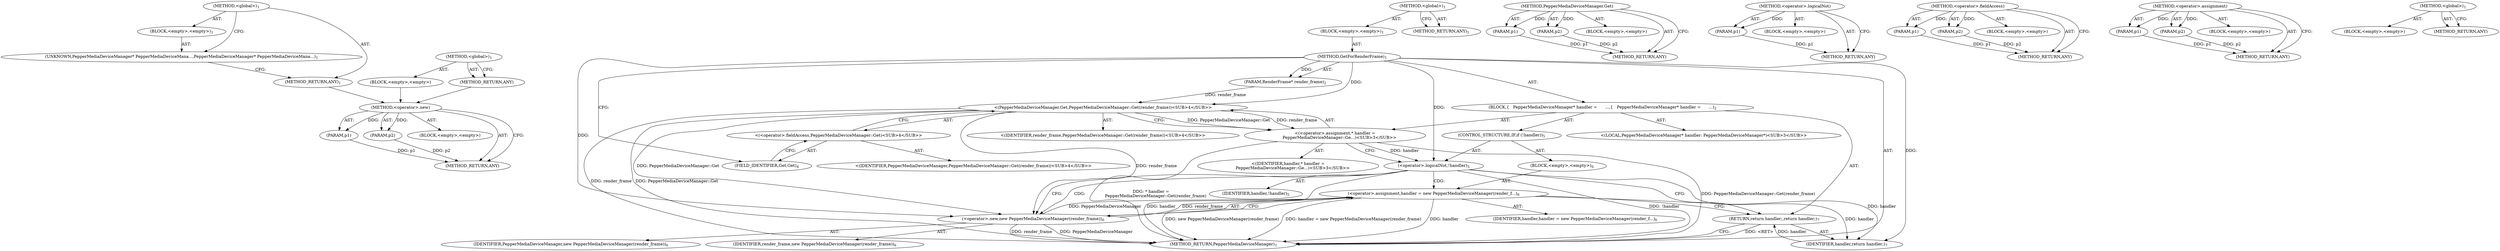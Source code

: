 digraph "&lt;global&gt;" {
vulnerable_70 [label=<(METHOD,&lt;operator&gt;.new)>];
vulnerable_71 [label=<(PARAM,p1)>];
vulnerable_72 [label=<(PARAM,p2)>];
vulnerable_73 [label=<(BLOCK,&lt;empty&gt;,&lt;empty&gt;)>];
vulnerable_74 [label=<(METHOD_RETURN,ANY)>];
vulnerable_6 [label=<(METHOD,&lt;global&gt;)<SUB>1</SUB>>];
vulnerable_7 [label=<(BLOCK,&lt;empty&gt;,&lt;empty&gt;)<SUB>1</SUB>>];
vulnerable_8 [label=<(METHOD,GetForRenderFrame)<SUB>1</SUB>>];
vulnerable_9 [label=<(PARAM,RenderFrame* render_frame)<SUB>2</SUB>>];
vulnerable_10 [label=<(BLOCK,{
   PepperMediaDeviceManager* handler =
      ...,{
   PepperMediaDeviceManager* handler =
      ...)<SUB>2</SUB>>];
vulnerable_11 [label="<(LOCAL,PepperMediaDeviceManager* handler: PepperMediaDeviceManager*)<SUB>3</SUB>>"];
vulnerable_12 [label="<(&lt;operator&gt;.assignment,* handler =
       PepperMediaDeviceManager::Ge...)<SUB>3</SUB>>"];
vulnerable_13 [label="<(IDENTIFIER,handler,* handler =
       PepperMediaDeviceManager::Ge...)<SUB>3</SUB>>"];
vulnerable_14 [label="<(PepperMediaDeviceManager.Get,PepperMediaDeviceManager::Get(render_frame))<SUB>4</SUB>>"];
vulnerable_15 [label="<(&lt;operator&gt;.fieldAccess,PepperMediaDeviceManager::Get)<SUB>4</SUB>>"];
vulnerable_16 [label="<(IDENTIFIER,PepperMediaDeviceManager,PepperMediaDeviceManager::Get(render_frame))<SUB>4</SUB>>"];
vulnerable_17 [label=<(FIELD_IDENTIFIER,Get,Get)<SUB>4</SUB>>];
vulnerable_18 [label="<(IDENTIFIER,render_frame,PepperMediaDeviceManager::Get(render_frame))<SUB>4</SUB>>"];
vulnerable_19 [label=<(CONTROL_STRUCTURE,IF,if (!handler))<SUB>5</SUB>>];
vulnerable_20 [label=<(&lt;operator&gt;.logicalNot,!handler)<SUB>5</SUB>>];
vulnerable_21 [label=<(IDENTIFIER,handler,!handler)<SUB>5</SUB>>];
vulnerable_22 [label=<(BLOCK,&lt;empty&gt;,&lt;empty&gt;)<SUB>6</SUB>>];
vulnerable_23 [label=<(&lt;operator&gt;.assignment,handler = new PepperMediaDeviceManager(render_f...)<SUB>6</SUB>>];
vulnerable_24 [label=<(IDENTIFIER,handler,handler = new PepperMediaDeviceManager(render_f...)<SUB>6</SUB>>];
vulnerable_25 [label=<(&lt;operator&gt;.new,new PepperMediaDeviceManager(render_frame))<SUB>6</SUB>>];
vulnerable_26 [label=<(IDENTIFIER,PepperMediaDeviceManager,new PepperMediaDeviceManager(render_frame))<SUB>6</SUB>>];
vulnerable_27 [label=<(IDENTIFIER,render_frame,new PepperMediaDeviceManager(render_frame))<SUB>6</SUB>>];
vulnerable_28 [label=<(RETURN,return handler;,return handler;)<SUB>7</SUB>>];
vulnerable_29 [label=<(IDENTIFIER,handler,return handler;)<SUB>7</SUB>>];
vulnerable_30 [label=<(METHOD_RETURN,PepperMediaDeviceManager)<SUB>1</SUB>>];
vulnerable_32 [label=<(METHOD_RETURN,ANY)<SUB>1</SUB>>];
vulnerable_56 [label=<(METHOD,PepperMediaDeviceManager.Get)>];
vulnerable_57 [label=<(PARAM,p1)>];
vulnerable_58 [label=<(PARAM,p2)>];
vulnerable_59 [label=<(BLOCK,&lt;empty&gt;,&lt;empty&gt;)>];
vulnerable_60 [label=<(METHOD_RETURN,ANY)>];
vulnerable_66 [label=<(METHOD,&lt;operator&gt;.logicalNot)>];
vulnerable_67 [label=<(PARAM,p1)>];
vulnerable_68 [label=<(BLOCK,&lt;empty&gt;,&lt;empty&gt;)>];
vulnerable_69 [label=<(METHOD_RETURN,ANY)>];
vulnerable_61 [label=<(METHOD,&lt;operator&gt;.fieldAccess)>];
vulnerable_62 [label=<(PARAM,p1)>];
vulnerable_63 [label=<(PARAM,p2)>];
vulnerable_64 [label=<(BLOCK,&lt;empty&gt;,&lt;empty&gt;)>];
vulnerable_65 [label=<(METHOD_RETURN,ANY)>];
vulnerable_51 [label=<(METHOD,&lt;operator&gt;.assignment)>];
vulnerable_52 [label=<(PARAM,p1)>];
vulnerable_53 [label=<(PARAM,p2)>];
vulnerable_54 [label=<(BLOCK,&lt;empty&gt;,&lt;empty&gt;)>];
vulnerable_55 [label=<(METHOD_RETURN,ANY)>];
vulnerable_45 [label=<(METHOD,&lt;global&gt;)<SUB>1</SUB>>];
vulnerable_46 [label=<(BLOCK,&lt;empty&gt;,&lt;empty&gt;)>];
vulnerable_47 [label=<(METHOD_RETURN,ANY)>];
fixed_6 [label=<(METHOD,&lt;global&gt;)<SUB>1</SUB>>];
fixed_7 [label=<(BLOCK,&lt;empty&gt;,&lt;empty&gt;)<SUB>1</SUB>>];
fixed_8 [label=<(UNKNOWN,PepperMediaDeviceManager* PepperMediaDeviceMana...,PepperMediaDeviceManager* PepperMediaDeviceMana...)<SUB>1</SUB>>];
fixed_9 [label=<(METHOD_RETURN,ANY)<SUB>1</SUB>>];
fixed_14 [label=<(METHOD,&lt;global&gt;)<SUB>1</SUB>>];
fixed_15 [label=<(BLOCK,&lt;empty&gt;,&lt;empty&gt;)>];
fixed_16 [label=<(METHOD_RETURN,ANY)>];
vulnerable_70 -> vulnerable_71  [key=0, label="AST: "];
vulnerable_70 -> vulnerable_71  [key=1, label="DDG: "];
vulnerable_70 -> vulnerable_73  [key=0, label="AST: "];
vulnerable_70 -> vulnerable_72  [key=0, label="AST: "];
vulnerable_70 -> vulnerable_72  [key=1, label="DDG: "];
vulnerable_70 -> vulnerable_74  [key=0, label="AST: "];
vulnerable_70 -> vulnerable_74  [key=1, label="CFG: "];
vulnerable_71 -> vulnerable_74  [key=0, label="DDG: p1"];
vulnerable_72 -> vulnerable_74  [key=0, label="DDG: p2"];
vulnerable_6 -> vulnerable_7  [key=0, label="AST: "];
vulnerable_6 -> vulnerable_32  [key=0, label="AST: "];
vulnerable_6 -> vulnerable_32  [key=1, label="CFG: "];
vulnerable_7 -> vulnerable_8  [key=0, label="AST: "];
vulnerable_8 -> vulnerable_9  [key=0, label="AST: "];
vulnerable_8 -> vulnerable_9  [key=1, label="DDG: "];
vulnerable_8 -> vulnerable_10  [key=0, label="AST: "];
vulnerable_8 -> vulnerable_30  [key=0, label="AST: "];
vulnerable_8 -> vulnerable_17  [key=0, label="CFG: "];
vulnerable_8 -> vulnerable_29  [key=0, label="DDG: "];
vulnerable_8 -> vulnerable_14  [key=0, label="DDG: "];
vulnerable_8 -> vulnerable_20  [key=0, label="DDG: "];
vulnerable_8 -> vulnerable_25  [key=0, label="DDG: "];
vulnerable_9 -> vulnerable_14  [key=0, label="DDG: render_frame"];
vulnerable_10 -> vulnerable_11  [key=0, label="AST: "];
vulnerable_10 -> vulnerable_12  [key=0, label="AST: "];
vulnerable_10 -> vulnerable_19  [key=0, label="AST: "];
vulnerable_10 -> vulnerable_28  [key=0, label="AST: "];
vulnerable_12 -> vulnerable_13  [key=0, label="AST: "];
vulnerable_12 -> vulnerable_14  [key=0, label="AST: "];
vulnerable_12 -> vulnerable_20  [key=0, label="CFG: "];
vulnerable_12 -> vulnerable_20  [key=1, label="DDG: handler"];
vulnerable_12 -> vulnerable_30  [key=0, label="DDG: PepperMediaDeviceManager::Get(render_frame)"];
vulnerable_12 -> vulnerable_30  [key=1, label="DDG: * handler =
       PepperMediaDeviceManager::Get(render_frame)"];
vulnerable_14 -> vulnerable_15  [key=0, label="AST: "];
vulnerable_14 -> vulnerable_18  [key=0, label="AST: "];
vulnerable_14 -> vulnerable_12  [key=0, label="CFG: "];
vulnerable_14 -> vulnerable_12  [key=1, label="DDG: PepperMediaDeviceManager::Get"];
vulnerable_14 -> vulnerable_12  [key=2, label="DDG: render_frame"];
vulnerable_14 -> vulnerable_30  [key=0, label="DDG: PepperMediaDeviceManager::Get"];
vulnerable_14 -> vulnerable_30  [key=1, label="DDG: render_frame"];
vulnerable_14 -> vulnerable_25  [key=0, label="DDG: PepperMediaDeviceManager::Get"];
vulnerable_14 -> vulnerable_25  [key=1, label="DDG: render_frame"];
vulnerable_15 -> vulnerable_16  [key=0, label="AST: "];
vulnerable_15 -> vulnerable_17  [key=0, label="AST: "];
vulnerable_15 -> vulnerable_14  [key=0, label="CFG: "];
vulnerable_17 -> vulnerable_15  [key=0, label="CFG: "];
vulnerable_19 -> vulnerable_20  [key=0, label="AST: "];
vulnerable_19 -> vulnerable_22  [key=0, label="AST: "];
vulnerable_20 -> vulnerable_21  [key=0, label="AST: "];
vulnerable_20 -> vulnerable_25  [key=0, label="CFG: "];
vulnerable_20 -> vulnerable_25  [key=1, label="CDG: "];
vulnerable_20 -> vulnerable_28  [key=0, label="CFG: "];
vulnerable_20 -> vulnerable_30  [key=0, label="DDG: handler"];
vulnerable_20 -> vulnerable_30  [key=1, label="DDG: !handler"];
vulnerable_20 -> vulnerable_29  [key=0, label="DDG: handler"];
vulnerable_20 -> vulnerable_23  [key=0, label="CDG: "];
vulnerable_22 -> vulnerable_23  [key=0, label="AST: "];
vulnerable_23 -> vulnerable_24  [key=0, label="AST: "];
vulnerable_23 -> vulnerable_25  [key=0, label="AST: "];
vulnerable_23 -> vulnerable_28  [key=0, label="CFG: "];
vulnerable_23 -> vulnerable_30  [key=0, label="DDG: handler"];
vulnerable_23 -> vulnerable_30  [key=1, label="DDG: new PepperMediaDeviceManager(render_frame)"];
vulnerable_23 -> vulnerable_30  [key=2, label="DDG: handler = new PepperMediaDeviceManager(render_frame)"];
vulnerable_23 -> vulnerable_29  [key=0, label="DDG: handler"];
vulnerable_25 -> vulnerable_26  [key=0, label="AST: "];
vulnerable_25 -> vulnerable_27  [key=0, label="AST: "];
vulnerable_25 -> vulnerable_23  [key=0, label="CFG: "];
vulnerable_25 -> vulnerable_23  [key=1, label="DDG: PepperMediaDeviceManager"];
vulnerable_25 -> vulnerable_23  [key=2, label="DDG: render_frame"];
vulnerable_25 -> vulnerable_30  [key=0, label="DDG: PepperMediaDeviceManager"];
vulnerable_25 -> vulnerable_30  [key=1, label="DDG: render_frame"];
vulnerable_28 -> vulnerable_29  [key=0, label="AST: "];
vulnerable_28 -> vulnerable_30  [key=0, label="CFG: "];
vulnerable_28 -> vulnerable_30  [key=1, label="DDG: &lt;RET&gt;"];
vulnerable_29 -> vulnerable_28  [key=0, label="DDG: handler"];
vulnerable_56 -> vulnerable_57  [key=0, label="AST: "];
vulnerable_56 -> vulnerable_57  [key=1, label="DDG: "];
vulnerable_56 -> vulnerable_59  [key=0, label="AST: "];
vulnerable_56 -> vulnerable_58  [key=0, label="AST: "];
vulnerable_56 -> vulnerable_58  [key=1, label="DDG: "];
vulnerable_56 -> vulnerable_60  [key=0, label="AST: "];
vulnerable_56 -> vulnerable_60  [key=1, label="CFG: "];
vulnerable_57 -> vulnerable_60  [key=0, label="DDG: p1"];
vulnerable_58 -> vulnerable_60  [key=0, label="DDG: p2"];
vulnerable_66 -> vulnerable_67  [key=0, label="AST: "];
vulnerable_66 -> vulnerable_67  [key=1, label="DDG: "];
vulnerable_66 -> vulnerable_68  [key=0, label="AST: "];
vulnerable_66 -> vulnerable_69  [key=0, label="AST: "];
vulnerable_66 -> vulnerable_69  [key=1, label="CFG: "];
vulnerable_67 -> vulnerable_69  [key=0, label="DDG: p1"];
vulnerable_61 -> vulnerable_62  [key=0, label="AST: "];
vulnerable_61 -> vulnerable_62  [key=1, label="DDG: "];
vulnerable_61 -> vulnerable_64  [key=0, label="AST: "];
vulnerable_61 -> vulnerable_63  [key=0, label="AST: "];
vulnerable_61 -> vulnerable_63  [key=1, label="DDG: "];
vulnerable_61 -> vulnerable_65  [key=0, label="AST: "];
vulnerable_61 -> vulnerable_65  [key=1, label="CFG: "];
vulnerable_62 -> vulnerable_65  [key=0, label="DDG: p1"];
vulnerable_63 -> vulnerable_65  [key=0, label="DDG: p2"];
vulnerable_51 -> vulnerable_52  [key=0, label="AST: "];
vulnerable_51 -> vulnerable_52  [key=1, label="DDG: "];
vulnerable_51 -> vulnerable_54  [key=0, label="AST: "];
vulnerable_51 -> vulnerable_53  [key=0, label="AST: "];
vulnerable_51 -> vulnerable_53  [key=1, label="DDG: "];
vulnerable_51 -> vulnerable_55  [key=0, label="AST: "];
vulnerable_51 -> vulnerable_55  [key=1, label="CFG: "];
vulnerable_52 -> vulnerable_55  [key=0, label="DDG: p1"];
vulnerable_53 -> vulnerable_55  [key=0, label="DDG: p2"];
vulnerable_45 -> vulnerable_46  [key=0, label="AST: "];
vulnerable_45 -> vulnerable_47  [key=0, label="AST: "];
vulnerable_45 -> vulnerable_47  [key=1, label="CFG: "];
fixed_6 -> fixed_7  [key=0, label="AST: "];
fixed_6 -> fixed_9  [key=0, label="AST: "];
fixed_6 -> fixed_8  [key=0, label="CFG: "];
fixed_7 -> fixed_8  [key=0, label="AST: "];
fixed_8 -> fixed_9  [key=0, label="CFG: "];
fixed_9 -> vulnerable_70  [key=0];
fixed_14 -> fixed_15  [key=0, label="AST: "];
fixed_14 -> fixed_16  [key=0, label="AST: "];
fixed_14 -> fixed_16  [key=1, label="CFG: "];
fixed_15 -> vulnerable_70  [key=0];
fixed_16 -> vulnerable_70  [key=0];
}
